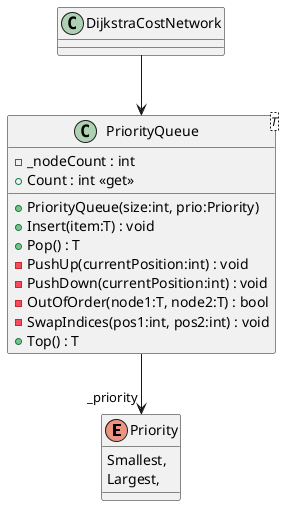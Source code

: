 @startuml
enum Priority {
    Smallest,
    Largest,
}
class "PriorityQueue"<T> {
    - _nodeCount : int
    + Count : int <<get>>
    + PriorityQueue(size:int, prio:Priority)
    + Insert(item:T) : void
    + Pop() : T
    - PushUp(currentPosition:int) : void
    - PushDown(currentPosition:int) : void
    - OutOfOrder(node1:T, node2:T) : bool
    - SwapIndices(pos1:int, pos2:int) : void
    + Top() : T
}
"PriorityQueue" --> "_priority" Priority
DijkstraCostNetwork --> PriorityQueue

@enduml